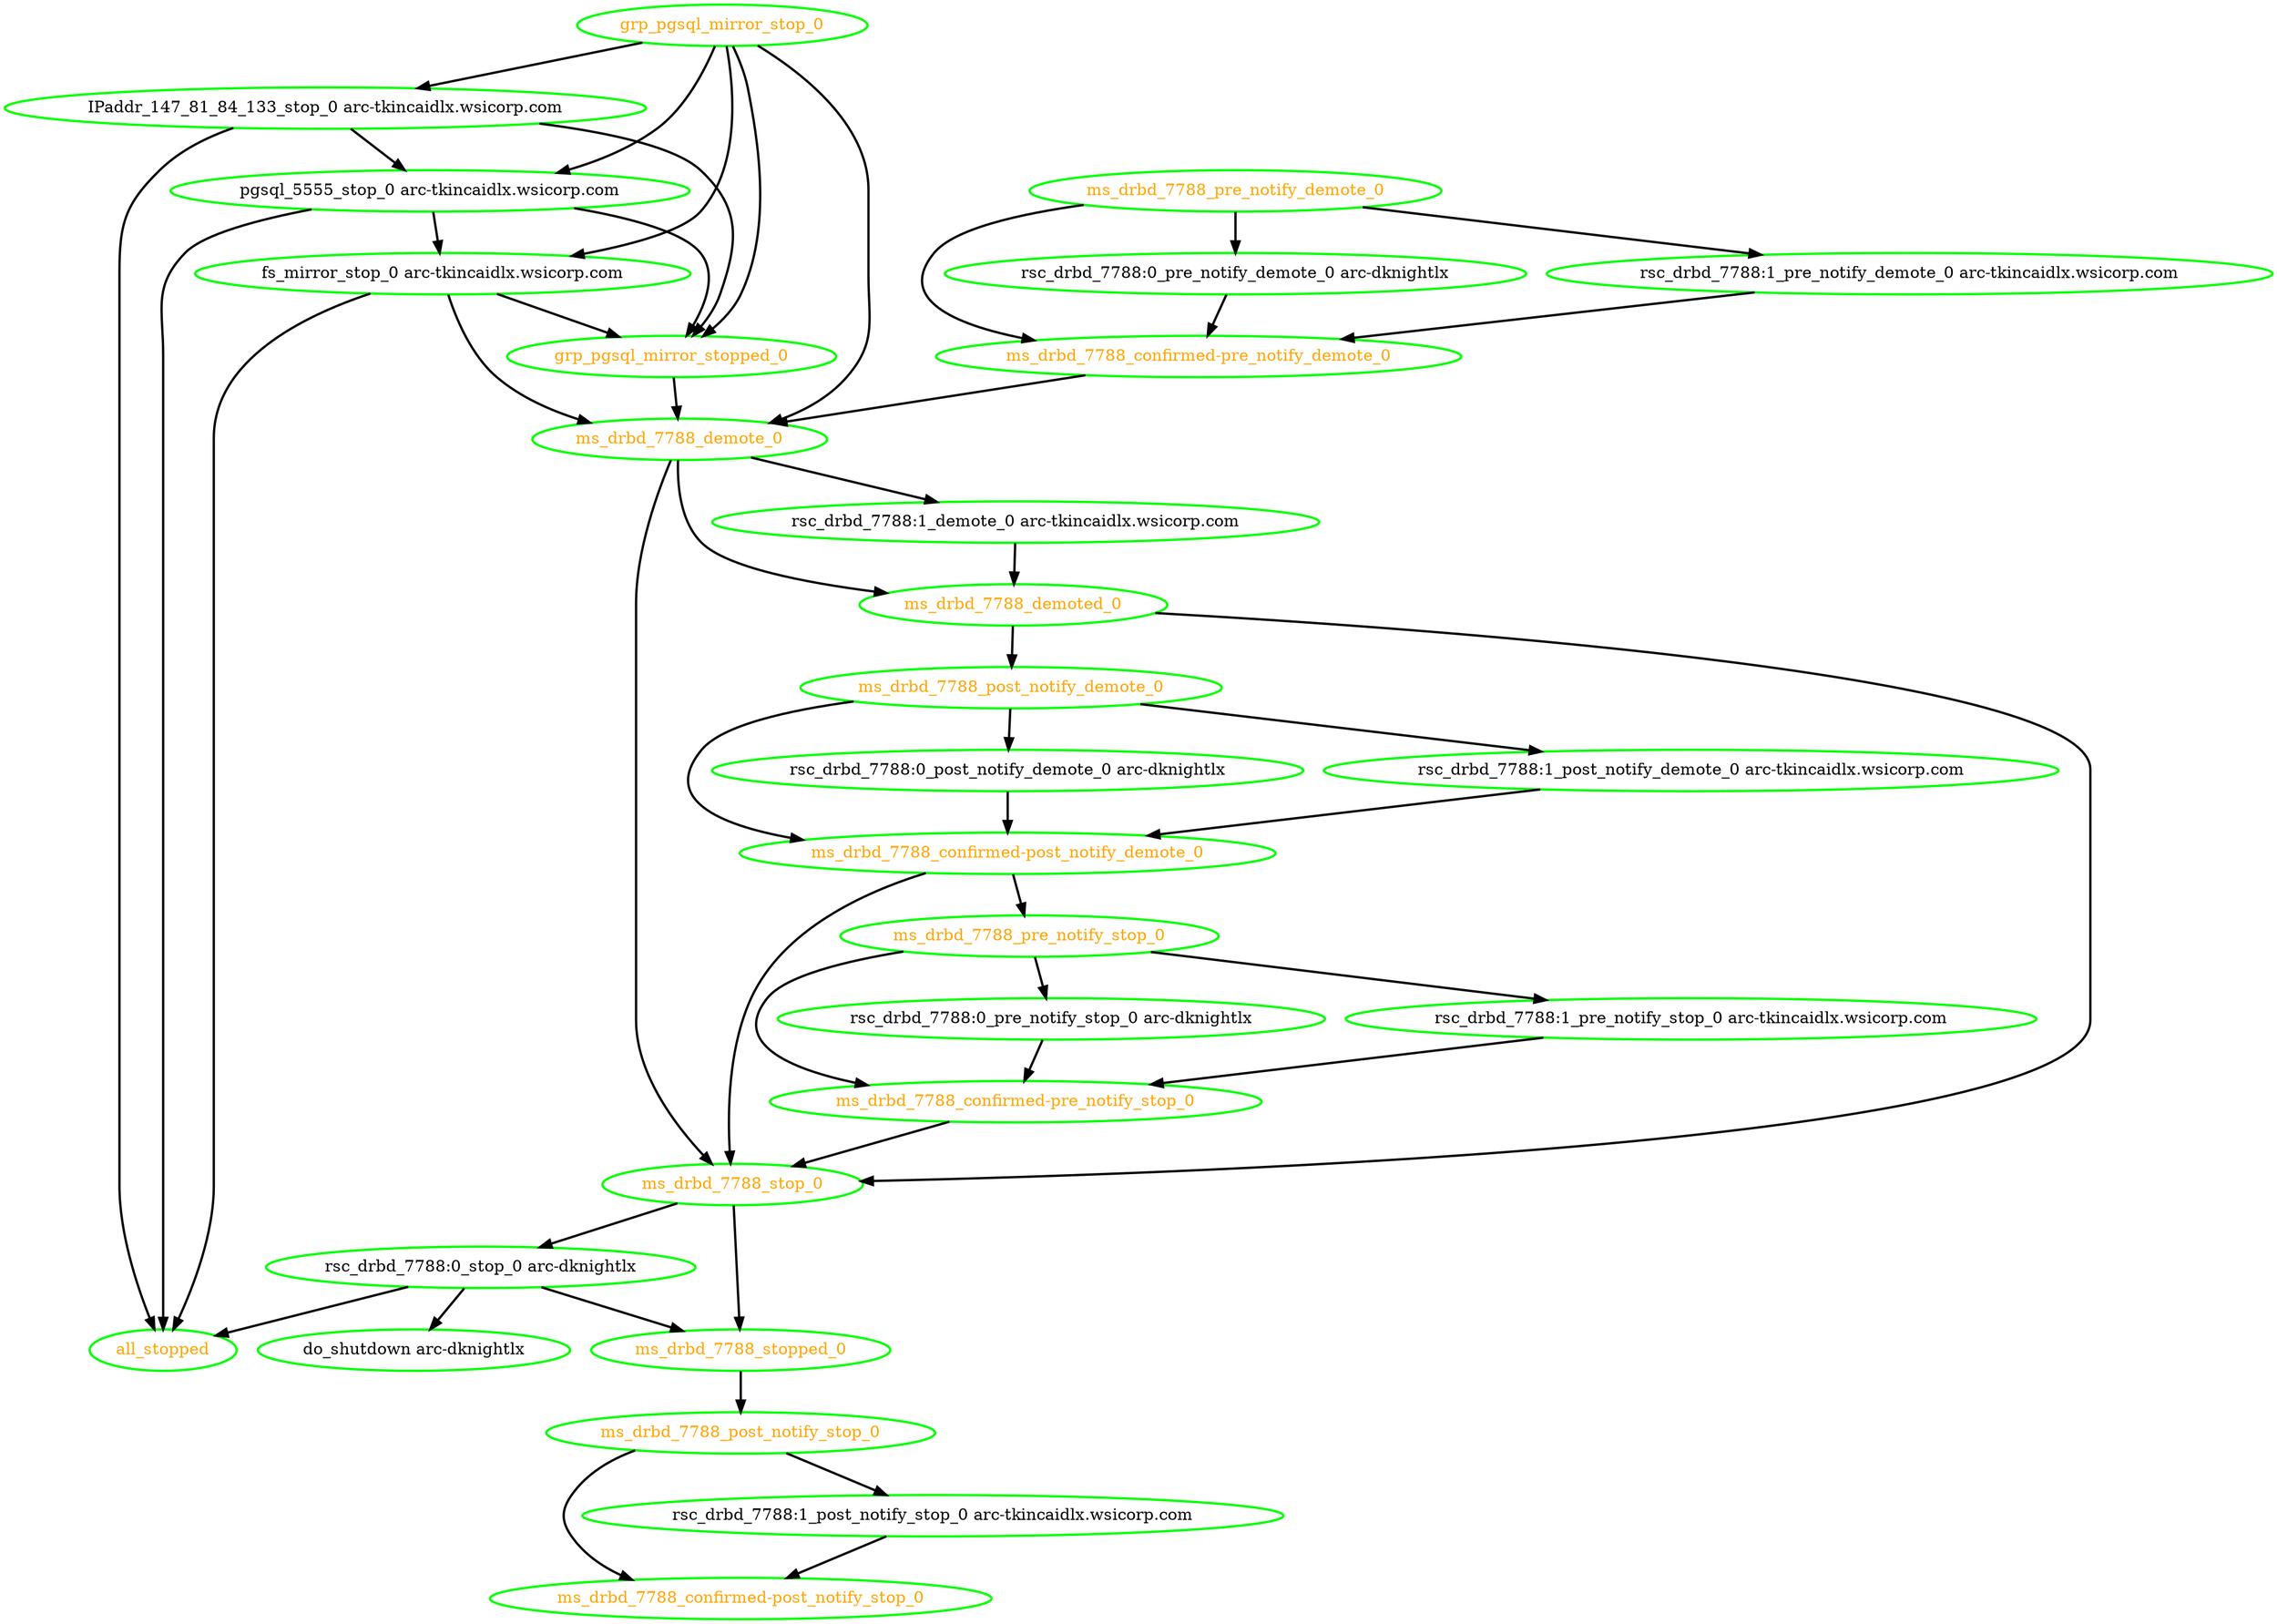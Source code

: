 digraph "g" {
"IPaddr_147_81_84_133_stop_0 arc-tkincaidlx.wsicorp.com" -> "all_stopped" [ style = bold]
"IPaddr_147_81_84_133_stop_0 arc-tkincaidlx.wsicorp.com" -> "grp_pgsql_mirror_stopped_0" [ style = bold]
"IPaddr_147_81_84_133_stop_0 arc-tkincaidlx.wsicorp.com" -> "pgsql_5555_stop_0 arc-tkincaidlx.wsicorp.com" [ style = bold]
"IPaddr_147_81_84_133_stop_0 arc-tkincaidlx.wsicorp.com" [ style=bold color="green" fontcolor="black"  ]
"all_stopped" [ style=bold color="green" fontcolor="orange"  ]
"do_shutdown arc-dknightlx" [ style=bold color="green" fontcolor="black"  ]
"fs_mirror_stop_0 arc-tkincaidlx.wsicorp.com" -> "all_stopped" [ style = bold]
"fs_mirror_stop_0 arc-tkincaidlx.wsicorp.com" -> "grp_pgsql_mirror_stopped_0" [ style = bold]
"fs_mirror_stop_0 arc-tkincaidlx.wsicorp.com" -> "ms_drbd_7788_demote_0" [ style = bold]
"fs_mirror_stop_0 arc-tkincaidlx.wsicorp.com" [ style=bold color="green" fontcolor="black"  ]
"grp_pgsql_mirror_stop_0" -> "IPaddr_147_81_84_133_stop_0 arc-tkincaidlx.wsicorp.com" [ style = bold]
"grp_pgsql_mirror_stop_0" -> "fs_mirror_stop_0 arc-tkincaidlx.wsicorp.com" [ style = bold]
"grp_pgsql_mirror_stop_0" -> "grp_pgsql_mirror_stopped_0" [ style = bold]
"grp_pgsql_mirror_stop_0" -> "ms_drbd_7788_demote_0" [ style = bold]
"grp_pgsql_mirror_stop_0" -> "pgsql_5555_stop_0 arc-tkincaidlx.wsicorp.com" [ style = bold]
"grp_pgsql_mirror_stop_0" [ style=bold color="green" fontcolor="orange"  ]
"grp_pgsql_mirror_stopped_0" -> "ms_drbd_7788_demote_0" [ style = bold]
"grp_pgsql_mirror_stopped_0" [ style=bold color="green" fontcolor="orange"  ]
"ms_drbd_7788_confirmed-post_notify_demote_0" -> "ms_drbd_7788_pre_notify_stop_0" [ style = bold]
"ms_drbd_7788_confirmed-post_notify_demote_0" -> "ms_drbd_7788_stop_0" [ style = bold]
"ms_drbd_7788_confirmed-post_notify_demote_0" [ style=bold color="green" fontcolor="orange"  ]
"ms_drbd_7788_confirmed-post_notify_stop_0" [ style=bold color="green" fontcolor="orange"  ]
"ms_drbd_7788_confirmed-pre_notify_demote_0" -> "ms_drbd_7788_demote_0" [ style = bold]
"ms_drbd_7788_confirmed-pre_notify_demote_0" [ style=bold color="green" fontcolor="orange"  ]
"ms_drbd_7788_confirmed-pre_notify_stop_0" -> "ms_drbd_7788_stop_0" [ style = bold]
"ms_drbd_7788_confirmed-pre_notify_stop_0" [ style=bold color="green" fontcolor="orange"  ]
"ms_drbd_7788_demote_0" -> "ms_drbd_7788_demoted_0" [ style = bold]
"ms_drbd_7788_demote_0" -> "ms_drbd_7788_stop_0" [ style = bold]
"ms_drbd_7788_demote_0" -> "rsc_drbd_7788:1_demote_0 arc-tkincaidlx.wsicorp.com" [ style = bold]
"ms_drbd_7788_demote_0" [ style=bold color="green" fontcolor="orange"  ]
"ms_drbd_7788_demoted_0" -> "ms_drbd_7788_post_notify_demote_0" [ style = bold]
"ms_drbd_7788_demoted_0" -> "ms_drbd_7788_stop_0" [ style = bold]
"ms_drbd_7788_demoted_0" [ style=bold color="green" fontcolor="orange"  ]
"ms_drbd_7788_post_notify_demote_0" -> "ms_drbd_7788_confirmed-post_notify_demote_0" [ style = bold]
"ms_drbd_7788_post_notify_demote_0" -> "rsc_drbd_7788:0_post_notify_demote_0 arc-dknightlx" [ style = bold]
"ms_drbd_7788_post_notify_demote_0" -> "rsc_drbd_7788:1_post_notify_demote_0 arc-tkincaidlx.wsicorp.com" [ style = bold]
"ms_drbd_7788_post_notify_demote_0" [ style=bold color="green" fontcolor="orange"  ]
"ms_drbd_7788_post_notify_stop_0" -> "ms_drbd_7788_confirmed-post_notify_stop_0" [ style = bold]
"ms_drbd_7788_post_notify_stop_0" -> "rsc_drbd_7788:1_post_notify_stop_0 arc-tkincaidlx.wsicorp.com" [ style = bold]
"ms_drbd_7788_post_notify_stop_0" [ style=bold color="green" fontcolor="orange"  ]
"ms_drbd_7788_pre_notify_demote_0" -> "ms_drbd_7788_confirmed-pre_notify_demote_0" [ style = bold]
"ms_drbd_7788_pre_notify_demote_0" -> "rsc_drbd_7788:0_pre_notify_demote_0 arc-dknightlx" [ style = bold]
"ms_drbd_7788_pre_notify_demote_0" -> "rsc_drbd_7788:1_pre_notify_demote_0 arc-tkincaidlx.wsicorp.com" [ style = bold]
"ms_drbd_7788_pre_notify_demote_0" [ style=bold color="green" fontcolor="orange"  ]
"ms_drbd_7788_pre_notify_stop_0" -> "ms_drbd_7788_confirmed-pre_notify_stop_0" [ style = bold]
"ms_drbd_7788_pre_notify_stop_0" -> "rsc_drbd_7788:0_pre_notify_stop_0 arc-dknightlx" [ style = bold]
"ms_drbd_7788_pre_notify_stop_0" -> "rsc_drbd_7788:1_pre_notify_stop_0 arc-tkincaidlx.wsicorp.com" [ style = bold]
"ms_drbd_7788_pre_notify_stop_0" [ style=bold color="green" fontcolor="orange"  ]
"ms_drbd_7788_stop_0" -> "ms_drbd_7788_stopped_0" [ style = bold]
"ms_drbd_7788_stop_0" -> "rsc_drbd_7788:0_stop_0 arc-dknightlx" [ style = bold]
"ms_drbd_7788_stop_0" [ style=bold color="green" fontcolor="orange"  ]
"ms_drbd_7788_stopped_0" -> "ms_drbd_7788_post_notify_stop_0" [ style = bold]
"ms_drbd_7788_stopped_0" [ style=bold color="green" fontcolor="orange"  ]
"pgsql_5555_stop_0 arc-tkincaidlx.wsicorp.com" -> "all_stopped" [ style = bold]
"pgsql_5555_stop_0 arc-tkincaidlx.wsicorp.com" -> "fs_mirror_stop_0 arc-tkincaidlx.wsicorp.com" [ style = bold]
"pgsql_5555_stop_0 arc-tkincaidlx.wsicorp.com" -> "grp_pgsql_mirror_stopped_0" [ style = bold]
"pgsql_5555_stop_0 arc-tkincaidlx.wsicorp.com" [ style=bold color="green" fontcolor="black"  ]
"rsc_drbd_7788:0_post_notify_demote_0 arc-dknightlx" -> "ms_drbd_7788_confirmed-post_notify_demote_0" [ style = bold]
"rsc_drbd_7788:0_post_notify_demote_0 arc-dknightlx" [ style=bold color="green" fontcolor="black"  ]
"rsc_drbd_7788:0_pre_notify_demote_0 arc-dknightlx" -> "ms_drbd_7788_confirmed-pre_notify_demote_0" [ style = bold]
"rsc_drbd_7788:0_pre_notify_demote_0 arc-dknightlx" [ style=bold color="green" fontcolor="black"  ]
"rsc_drbd_7788:0_pre_notify_stop_0 arc-dknightlx" -> "ms_drbd_7788_confirmed-pre_notify_stop_0" [ style = bold]
"rsc_drbd_7788:0_pre_notify_stop_0 arc-dknightlx" [ style=bold color="green" fontcolor="black"  ]
"rsc_drbd_7788:0_stop_0 arc-dknightlx" -> "all_stopped" [ style = bold]
"rsc_drbd_7788:0_stop_0 arc-dknightlx" -> "do_shutdown arc-dknightlx" [ style = bold]
"rsc_drbd_7788:0_stop_0 arc-dknightlx" -> "ms_drbd_7788_stopped_0" [ style = bold]
"rsc_drbd_7788:0_stop_0 arc-dknightlx" [ style=bold color="green" fontcolor="black"  ]
"rsc_drbd_7788:1_demote_0 arc-tkincaidlx.wsicorp.com" -> "ms_drbd_7788_demoted_0" [ style = bold]
"rsc_drbd_7788:1_demote_0 arc-tkincaidlx.wsicorp.com" [ style=bold color="green" fontcolor="black"  ]
"rsc_drbd_7788:1_post_notify_demote_0 arc-tkincaidlx.wsicorp.com" -> "ms_drbd_7788_confirmed-post_notify_demote_0" [ style = bold]
"rsc_drbd_7788:1_post_notify_demote_0 arc-tkincaidlx.wsicorp.com" [ style=bold color="green" fontcolor="black"  ]
"rsc_drbd_7788:1_post_notify_stop_0 arc-tkincaidlx.wsicorp.com" -> "ms_drbd_7788_confirmed-post_notify_stop_0" [ style = bold]
"rsc_drbd_7788:1_post_notify_stop_0 arc-tkincaidlx.wsicorp.com" [ style=bold color="green" fontcolor="black"  ]
"rsc_drbd_7788:1_pre_notify_demote_0 arc-tkincaidlx.wsicorp.com" -> "ms_drbd_7788_confirmed-pre_notify_demote_0" [ style = bold]
"rsc_drbd_7788:1_pre_notify_demote_0 arc-tkincaidlx.wsicorp.com" [ style=bold color="green" fontcolor="black"  ]
"rsc_drbd_7788:1_pre_notify_stop_0 arc-tkincaidlx.wsicorp.com" -> "ms_drbd_7788_confirmed-pre_notify_stop_0" [ style = bold]
"rsc_drbd_7788:1_pre_notify_stop_0 arc-tkincaidlx.wsicorp.com" [ style=bold color="green" fontcolor="black"  ]
}
